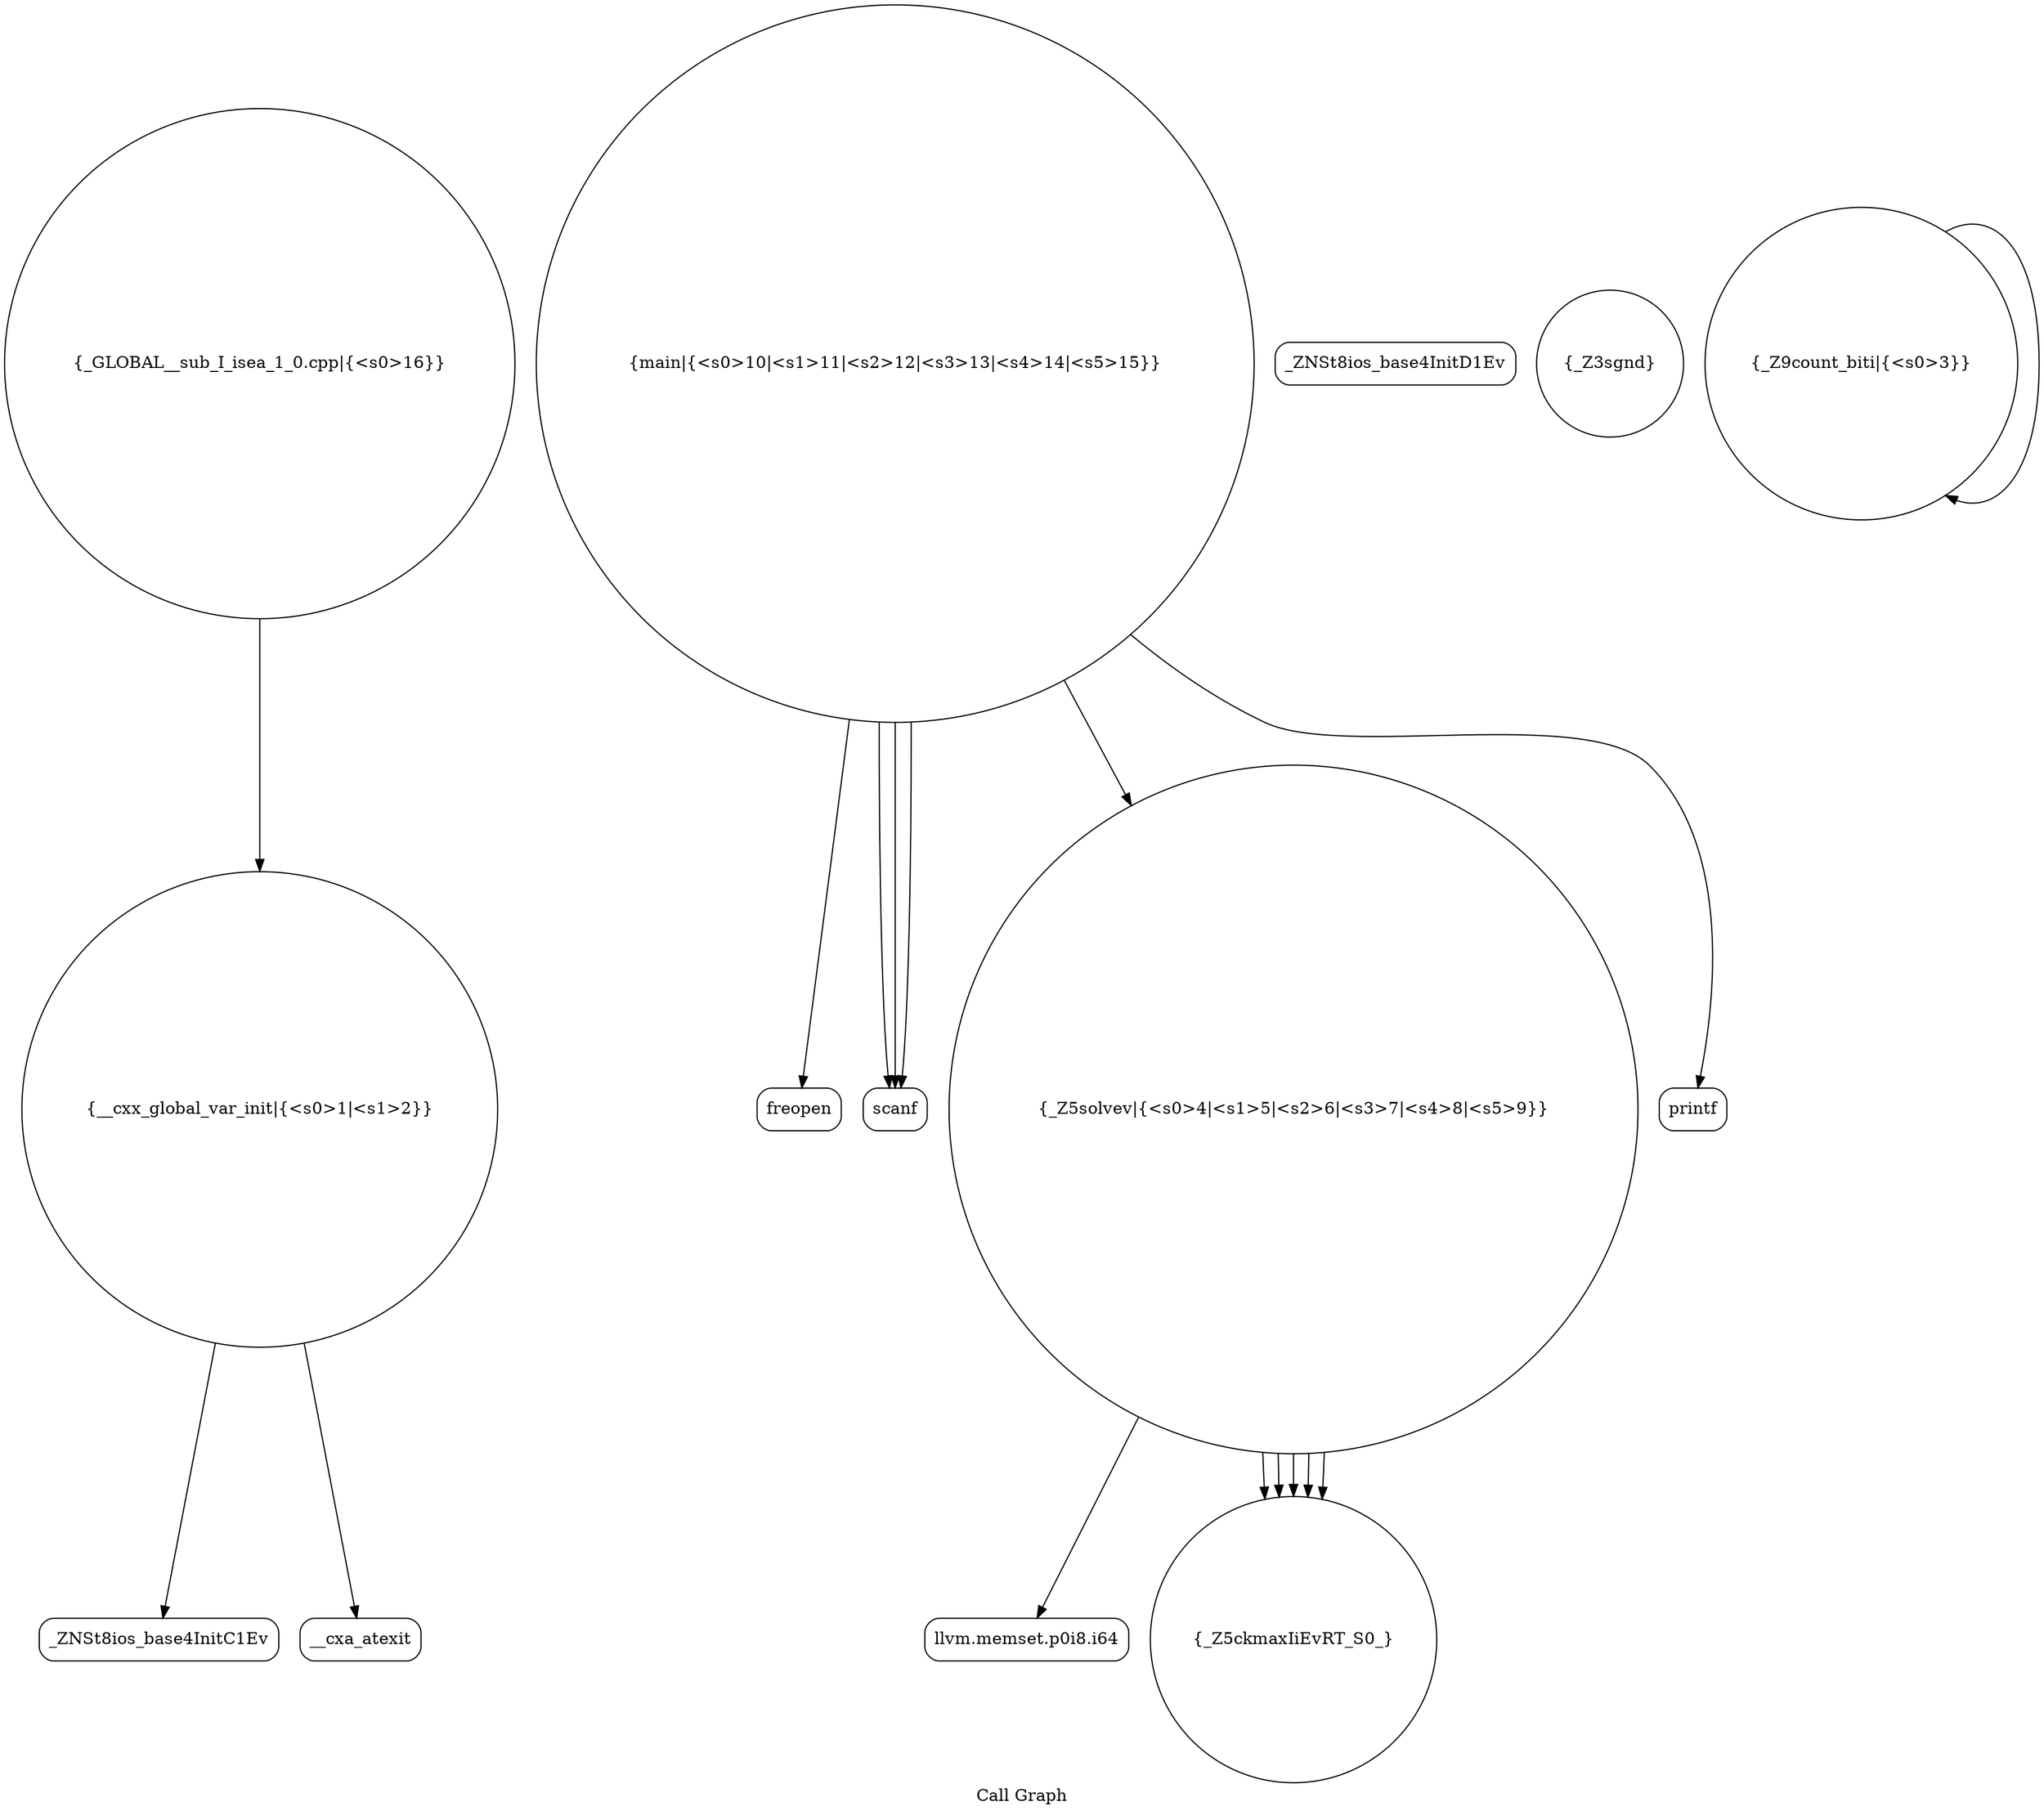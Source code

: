 digraph "Call Graph" {
	label="Call Graph";

	Node0x558c8f3064b0 [shape=record,shape=circle,label="{__cxx_global_var_init|{<s0>1|<s1>2}}"];
	Node0x558c8f3064b0:s0 -> Node0x558c8f306940[color=black];
	Node0x558c8f3064b0:s1 -> Node0x558c8f306a40[color=black];
	Node0x558c8f306c40 [shape=record,shape=Mrecord,label="{llvm.memset.p0i8.i64}"];
	Node0x558c8f3069c0 [shape=record,shape=Mrecord,label="{_ZNSt8ios_base4InitD1Ev}"];
	Node0x558c8f306d40 [shape=record,shape=circle,label="{main|{<s0>10|<s1>11|<s2>12|<s3>13|<s4>14|<s5>15}}"];
	Node0x558c8f306d40:s0 -> Node0x558c8f306dc0[color=black];
	Node0x558c8f306d40:s1 -> Node0x558c8f306e40[color=black];
	Node0x558c8f306d40:s2 -> Node0x558c8f306e40[color=black];
	Node0x558c8f306d40:s3 -> Node0x558c8f306e40[color=black];
	Node0x558c8f306d40:s4 -> Node0x558c8f306bc0[color=black];
	Node0x558c8f306d40:s5 -> Node0x558c8f306ec0[color=black];
	Node0x558c8f306ac0 [shape=record,shape=circle,label="{_Z3sgnd}"];
	Node0x558c8f306e40 [shape=record,shape=Mrecord,label="{scanf}"];
	Node0x558c8f306bc0 [shape=record,shape=circle,label="{_Z5solvev|{<s0>4|<s1>5|<s2>6|<s3>7|<s4>8|<s5>9}}"];
	Node0x558c8f306bc0:s0 -> Node0x558c8f306c40[color=black];
	Node0x558c8f306bc0:s1 -> Node0x558c8f306cc0[color=black];
	Node0x558c8f306bc0:s2 -> Node0x558c8f306cc0[color=black];
	Node0x558c8f306bc0:s3 -> Node0x558c8f306cc0[color=black];
	Node0x558c8f306bc0:s4 -> Node0x558c8f306cc0[color=black];
	Node0x558c8f306bc0:s5 -> Node0x558c8f306cc0[color=black];
	Node0x558c8f306f40 [shape=record,shape=circle,label="{_GLOBAL__sub_I_isea_1_0.cpp|{<s0>16}}"];
	Node0x558c8f306f40:s0 -> Node0x558c8f3064b0[color=black];
	Node0x558c8f306940 [shape=record,shape=Mrecord,label="{_ZNSt8ios_base4InitC1Ev}"];
	Node0x558c8f306cc0 [shape=record,shape=circle,label="{_Z5ckmaxIiEvRT_S0_}"];
	Node0x558c8f306a40 [shape=record,shape=Mrecord,label="{__cxa_atexit}"];
	Node0x558c8f306dc0 [shape=record,shape=Mrecord,label="{freopen}"];
	Node0x558c8f306b40 [shape=record,shape=circle,label="{_Z9count_biti|{<s0>3}}"];
	Node0x558c8f306b40:s0 -> Node0x558c8f306b40[color=black];
	Node0x558c8f306ec0 [shape=record,shape=Mrecord,label="{printf}"];
}
